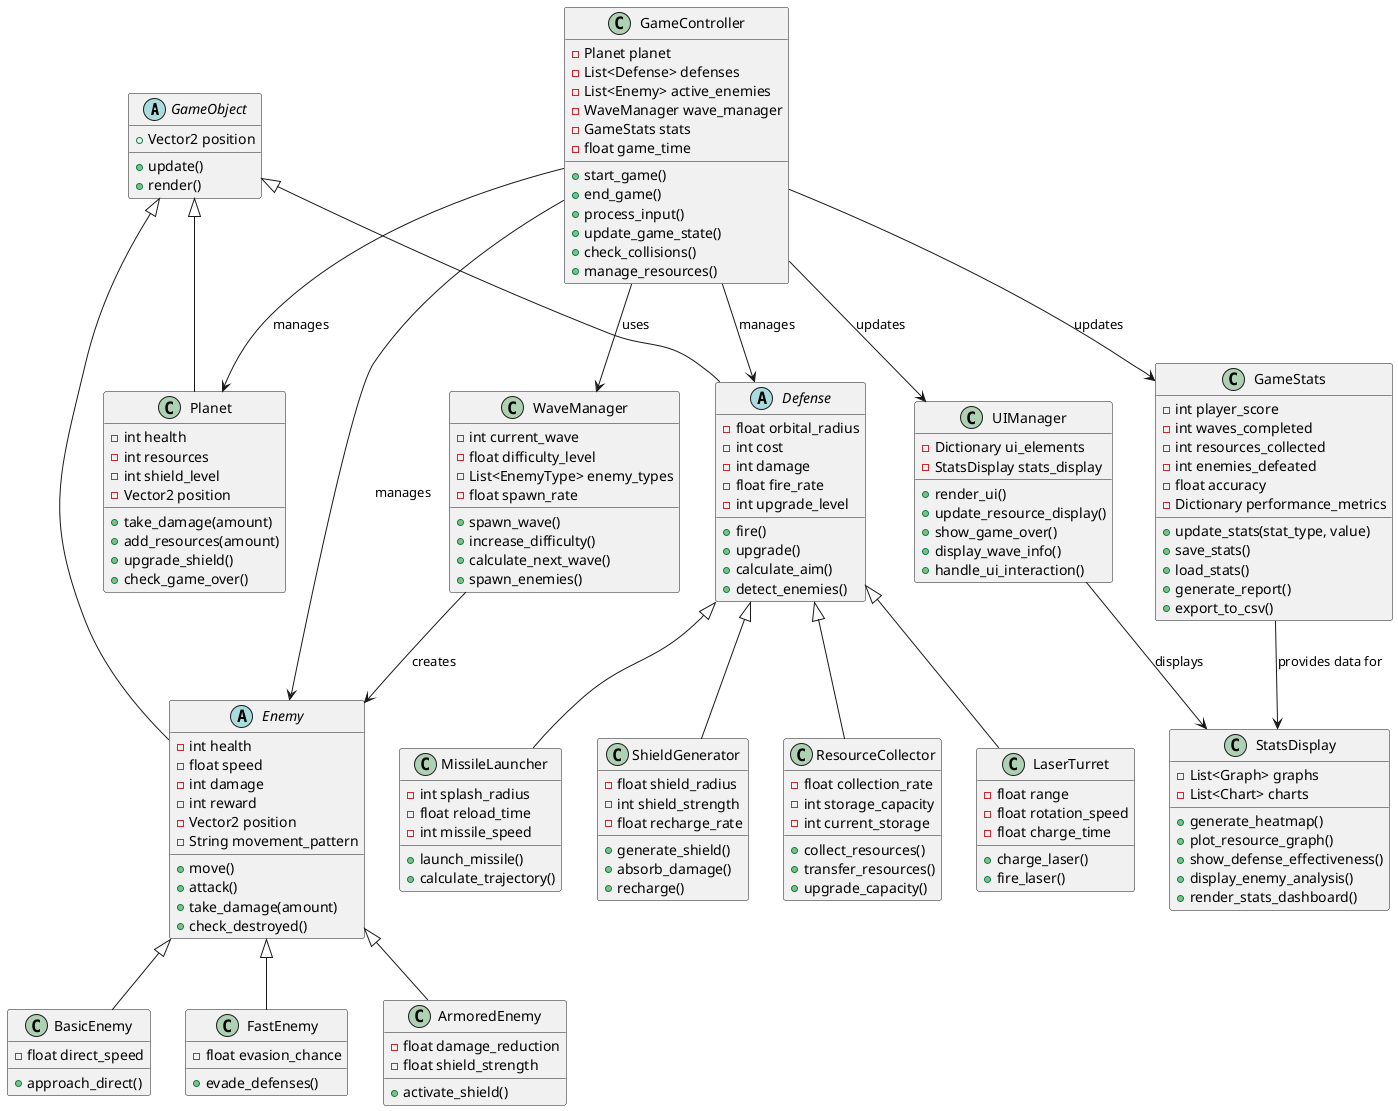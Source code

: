 @startuml "Orbital Defense Class Diagram"

abstract class GameObject {
  +Vector2 position
  +update()
  +render()
}

class Planet {
  -int health
  -int resources
  -int shield_level
  -Vector2 position
  +take_damage(amount)
  +add_resources(amount)
  +upgrade_shield()
  +check_game_over()
}

abstract class Defense {
  -float orbital_radius
  -int cost
  -int damage
  -float fire_rate
  -int upgrade_level
  +fire()
  +upgrade()
  +calculate_aim()
  +detect_enemies()
}

class LaserTurret {
  -float range
  -float rotation_speed
  -float charge_time
  +charge_laser()
  +fire_laser()
}

class MissileLauncher {
  -int splash_radius
  -float reload_time
  -int missile_speed
  +launch_missile()
  +calculate_trajectory()
}

class ShieldGenerator {
  -float shield_radius
  -int shield_strength
  -float recharge_rate
  +generate_shield()
  +absorb_damage()
  +recharge()
}

class ResourceCollector {
  -float collection_rate
  -int storage_capacity
  -int current_storage
  +collect_resources()
  +transfer_resources()
  +upgrade_capacity()
}

abstract class Enemy {
  -int health
  -float speed
  -int damage
  -int reward
  -Vector2 position
  -String movement_pattern
  +move()
  +attack()
  +take_damage(amount)
  +check_destroyed()
}

class BasicEnemy {
  -float direct_speed
  +approach_direct()
}

class FastEnemy {
  -float evasion_chance
  +evade_defenses()
}

class ArmoredEnemy {
  -float damage_reduction
  -float shield_strength
  +activate_shield()
}

class WaveManager {
  -int current_wave
  -float difficulty_level
  -List<EnemyType> enemy_types
  -float spawn_rate
  +spawn_wave()
  +increase_difficulty()
  +calculate_next_wave()
  +spawn_enemies()
}

class GameStats {
  -int player_score
  -int waves_completed
  -int resources_collected
  -int enemies_defeated
  -float accuracy
  -Dictionary performance_metrics
  +update_stats(stat_type, value)
  +save_stats()
  +load_stats()
  +generate_report()
  +export_to_csv()
}

class GameController {
  -Planet planet
  -List<Defense> defenses
  -List<Enemy> active_enemies
  -WaveManager wave_manager
  -GameStats stats
  -float game_time
  +start_game()
  +end_game()
  +process_input()
  +update_game_state()
  +check_collisions()
  +manage_resources()
}

class UIManager {
  -Dictionary ui_elements
  -StatsDisplay stats_display
  +render_ui()
  +update_resource_display()
  +show_game_over()
  +display_wave_info()
  +handle_ui_interaction()
}

class StatsDisplay {
  -List<Graph> graphs
  -List<Chart> charts
  +generate_heatmap()
  +plot_resource_graph()
  +show_defense_effectiveness()
  +display_enemy_analysis()
  +render_stats_dashboard()
}

GameObject <|-- Planet
GameObject <|-- Defense
GameObject <|-- Enemy

Defense <|-- LaserTurret
Defense <|-- MissileLauncher
Defense <|-- ShieldGenerator
Defense <|-- ResourceCollector

Enemy <|-- BasicEnemy
Enemy <|-- FastEnemy
Enemy <|-- ArmoredEnemy

GameController --> Planet : manages
GameController --> Defense : manages
GameController --> Enemy : manages
GameController --> WaveManager : uses
GameController --> GameStats : updates

UIManager --> StatsDisplay : displays
GameController --> UIManager : updates

WaveManager --> Enemy : creates
GameStats --> StatsDisplay : provides data for

@enduml